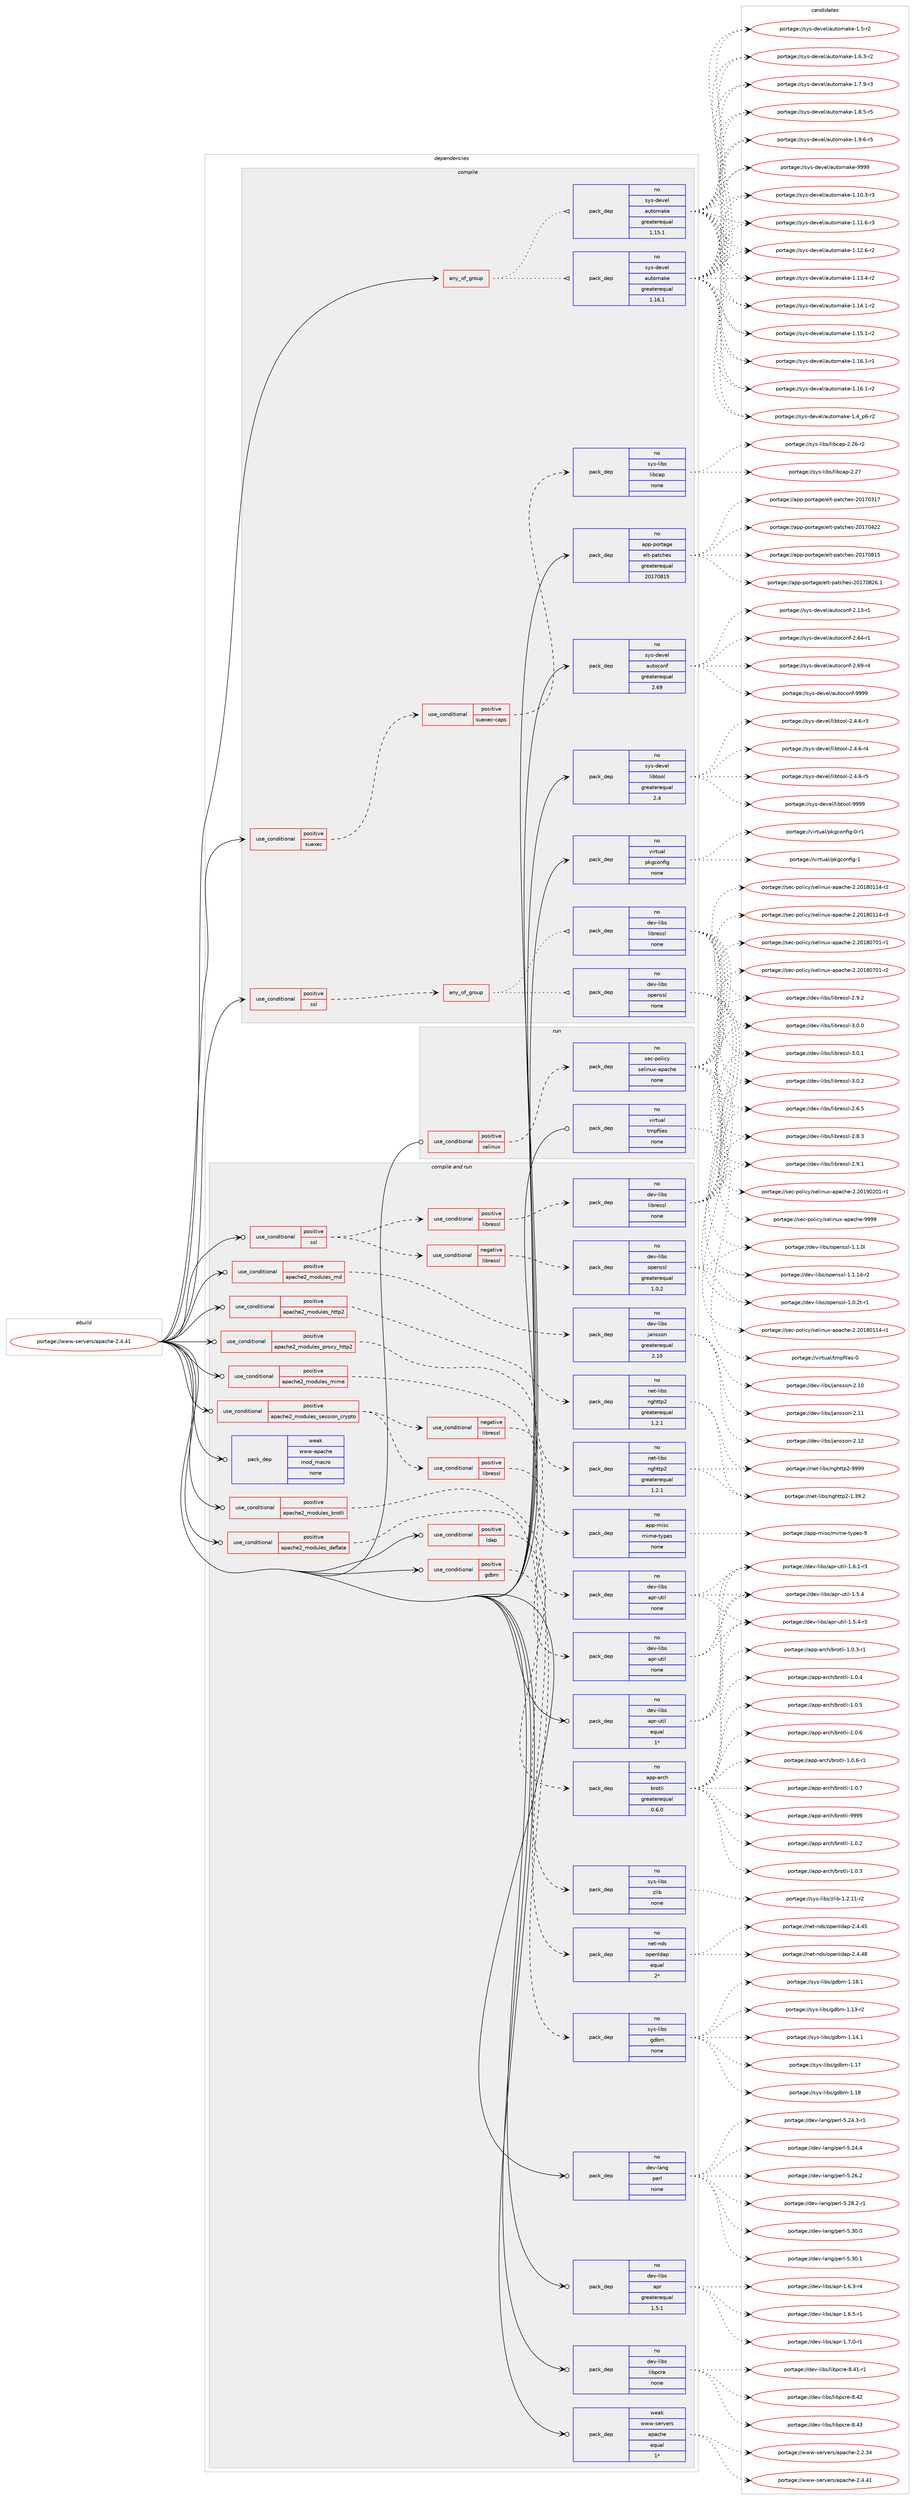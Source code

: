 digraph prolog {

# *************
# Graph options
# *************

newrank=true;
concentrate=true;
compound=true;
graph [rankdir=LR,fontname=Helvetica,fontsize=10,ranksep=1.5];#, ranksep=2.5, nodesep=0.2];
edge  [arrowhead=vee];
node  [fontname=Helvetica,fontsize=10];

# **********
# The ebuild
# **********

subgraph cluster_leftcol {
color=gray;
rank=same;
label=<<i>ebuild</i>>;
id [label="portage://www-servers/apache-2.4.41", color=red, width=4, href="../www-servers/apache-2.4.41.svg"];
}

# ****************
# The dependencies
# ****************

subgraph cluster_midcol {
color=gray;
label=<<i>dependencies</i>>;
subgraph cluster_compile {
fillcolor="#eeeeee";
style=filled;
label=<<i>compile</i>>;
subgraph any7595 {
dependency443314 [label=<<TABLE BORDER="0" CELLBORDER="1" CELLSPACING="0" CELLPADDING="4"><TR><TD CELLPADDING="10">any_of_group</TD></TR></TABLE>>, shape=none, color=red];subgraph pack328836 {
dependency443315 [label=<<TABLE BORDER="0" CELLBORDER="1" CELLSPACING="0" CELLPADDING="4" WIDTH="220"><TR><TD ROWSPAN="6" CELLPADDING="30">pack_dep</TD></TR><TR><TD WIDTH="110">no</TD></TR><TR><TD>sys-devel</TD></TR><TR><TD>automake</TD></TR><TR><TD>greaterequal</TD></TR><TR><TD>1.16.1</TD></TR></TABLE>>, shape=none, color=blue];
}
dependency443314:e -> dependency443315:w [weight=20,style="dotted",arrowhead="oinv"];
subgraph pack328837 {
dependency443316 [label=<<TABLE BORDER="0" CELLBORDER="1" CELLSPACING="0" CELLPADDING="4" WIDTH="220"><TR><TD ROWSPAN="6" CELLPADDING="30">pack_dep</TD></TR><TR><TD WIDTH="110">no</TD></TR><TR><TD>sys-devel</TD></TR><TR><TD>automake</TD></TR><TR><TD>greaterequal</TD></TR><TR><TD>1.15.1</TD></TR></TABLE>>, shape=none, color=blue];
}
dependency443314:e -> dependency443316:w [weight=20,style="dotted",arrowhead="oinv"];
}
id:e -> dependency443314:w [weight=20,style="solid",arrowhead="vee"];
subgraph cond106606 {
dependency443317 [label=<<TABLE BORDER="0" CELLBORDER="1" CELLSPACING="0" CELLPADDING="4"><TR><TD ROWSPAN="3" CELLPADDING="10">use_conditional</TD></TR><TR><TD>positive</TD></TR><TR><TD>ssl</TD></TR></TABLE>>, shape=none, color=red];
subgraph any7596 {
dependency443318 [label=<<TABLE BORDER="0" CELLBORDER="1" CELLSPACING="0" CELLPADDING="4"><TR><TD CELLPADDING="10">any_of_group</TD></TR></TABLE>>, shape=none, color=red];subgraph pack328838 {
dependency443319 [label=<<TABLE BORDER="0" CELLBORDER="1" CELLSPACING="0" CELLPADDING="4" WIDTH="220"><TR><TD ROWSPAN="6" CELLPADDING="30">pack_dep</TD></TR><TR><TD WIDTH="110">no</TD></TR><TR><TD>dev-libs</TD></TR><TR><TD>openssl</TD></TR><TR><TD>none</TD></TR><TR><TD></TD></TR></TABLE>>, shape=none, color=blue];
}
dependency443318:e -> dependency443319:w [weight=20,style="dotted",arrowhead="oinv"];
subgraph pack328839 {
dependency443320 [label=<<TABLE BORDER="0" CELLBORDER="1" CELLSPACING="0" CELLPADDING="4" WIDTH="220"><TR><TD ROWSPAN="6" CELLPADDING="30">pack_dep</TD></TR><TR><TD WIDTH="110">no</TD></TR><TR><TD>dev-libs</TD></TR><TR><TD>libressl</TD></TR><TR><TD>none</TD></TR><TR><TD></TD></TR></TABLE>>, shape=none, color=blue];
}
dependency443318:e -> dependency443320:w [weight=20,style="dotted",arrowhead="oinv"];
}
dependency443317:e -> dependency443318:w [weight=20,style="dashed",arrowhead="vee"];
}
id:e -> dependency443317:w [weight=20,style="solid",arrowhead="vee"];
subgraph cond106607 {
dependency443321 [label=<<TABLE BORDER="0" CELLBORDER="1" CELLSPACING="0" CELLPADDING="4"><TR><TD ROWSPAN="3" CELLPADDING="10">use_conditional</TD></TR><TR><TD>positive</TD></TR><TR><TD>suexec</TD></TR></TABLE>>, shape=none, color=red];
subgraph cond106608 {
dependency443322 [label=<<TABLE BORDER="0" CELLBORDER="1" CELLSPACING="0" CELLPADDING="4"><TR><TD ROWSPAN="3" CELLPADDING="10">use_conditional</TD></TR><TR><TD>positive</TD></TR><TR><TD>suexec-caps</TD></TR></TABLE>>, shape=none, color=red];
subgraph pack328840 {
dependency443323 [label=<<TABLE BORDER="0" CELLBORDER="1" CELLSPACING="0" CELLPADDING="4" WIDTH="220"><TR><TD ROWSPAN="6" CELLPADDING="30">pack_dep</TD></TR><TR><TD WIDTH="110">no</TD></TR><TR><TD>sys-libs</TD></TR><TR><TD>libcap</TD></TR><TR><TD>none</TD></TR><TR><TD></TD></TR></TABLE>>, shape=none, color=blue];
}
dependency443322:e -> dependency443323:w [weight=20,style="dashed",arrowhead="vee"];
}
dependency443321:e -> dependency443322:w [weight=20,style="dashed",arrowhead="vee"];
}
id:e -> dependency443321:w [weight=20,style="solid",arrowhead="vee"];
subgraph pack328841 {
dependency443324 [label=<<TABLE BORDER="0" CELLBORDER="1" CELLSPACING="0" CELLPADDING="4" WIDTH="220"><TR><TD ROWSPAN="6" CELLPADDING="30">pack_dep</TD></TR><TR><TD WIDTH="110">no</TD></TR><TR><TD>app-portage</TD></TR><TR><TD>elt-patches</TD></TR><TR><TD>greaterequal</TD></TR><TR><TD>20170815</TD></TR></TABLE>>, shape=none, color=blue];
}
id:e -> dependency443324:w [weight=20,style="solid",arrowhead="vee"];
subgraph pack328842 {
dependency443325 [label=<<TABLE BORDER="0" CELLBORDER="1" CELLSPACING="0" CELLPADDING="4" WIDTH="220"><TR><TD ROWSPAN="6" CELLPADDING="30">pack_dep</TD></TR><TR><TD WIDTH="110">no</TD></TR><TR><TD>sys-devel</TD></TR><TR><TD>autoconf</TD></TR><TR><TD>greaterequal</TD></TR><TR><TD>2.69</TD></TR></TABLE>>, shape=none, color=blue];
}
id:e -> dependency443325:w [weight=20,style="solid",arrowhead="vee"];
subgraph pack328843 {
dependency443326 [label=<<TABLE BORDER="0" CELLBORDER="1" CELLSPACING="0" CELLPADDING="4" WIDTH="220"><TR><TD ROWSPAN="6" CELLPADDING="30">pack_dep</TD></TR><TR><TD WIDTH="110">no</TD></TR><TR><TD>sys-devel</TD></TR><TR><TD>libtool</TD></TR><TR><TD>greaterequal</TD></TR><TR><TD>2.4</TD></TR></TABLE>>, shape=none, color=blue];
}
id:e -> dependency443326:w [weight=20,style="solid",arrowhead="vee"];
subgraph pack328844 {
dependency443327 [label=<<TABLE BORDER="0" CELLBORDER="1" CELLSPACING="0" CELLPADDING="4" WIDTH="220"><TR><TD ROWSPAN="6" CELLPADDING="30">pack_dep</TD></TR><TR><TD WIDTH="110">no</TD></TR><TR><TD>virtual</TD></TR><TR><TD>pkgconfig</TD></TR><TR><TD>none</TD></TR><TR><TD></TD></TR></TABLE>>, shape=none, color=blue];
}
id:e -> dependency443327:w [weight=20,style="solid",arrowhead="vee"];
}
subgraph cluster_compileandrun {
fillcolor="#eeeeee";
style=filled;
label=<<i>compile and run</i>>;
subgraph cond106609 {
dependency443328 [label=<<TABLE BORDER="0" CELLBORDER="1" CELLSPACING="0" CELLPADDING="4"><TR><TD ROWSPAN="3" CELLPADDING="10">use_conditional</TD></TR><TR><TD>positive</TD></TR><TR><TD>apache2_modules_brotli</TD></TR></TABLE>>, shape=none, color=red];
subgraph pack328845 {
dependency443329 [label=<<TABLE BORDER="0" CELLBORDER="1" CELLSPACING="0" CELLPADDING="4" WIDTH="220"><TR><TD ROWSPAN="6" CELLPADDING="30">pack_dep</TD></TR><TR><TD WIDTH="110">no</TD></TR><TR><TD>app-arch</TD></TR><TR><TD>brotli</TD></TR><TR><TD>greaterequal</TD></TR><TR><TD>0.6.0</TD></TR></TABLE>>, shape=none, color=blue];
}
dependency443328:e -> dependency443329:w [weight=20,style="dashed",arrowhead="vee"];
}
id:e -> dependency443328:w [weight=20,style="solid",arrowhead="odotvee"];
subgraph cond106610 {
dependency443330 [label=<<TABLE BORDER="0" CELLBORDER="1" CELLSPACING="0" CELLPADDING="4"><TR><TD ROWSPAN="3" CELLPADDING="10">use_conditional</TD></TR><TR><TD>positive</TD></TR><TR><TD>apache2_modules_deflate</TD></TR></TABLE>>, shape=none, color=red];
subgraph pack328846 {
dependency443331 [label=<<TABLE BORDER="0" CELLBORDER="1" CELLSPACING="0" CELLPADDING="4" WIDTH="220"><TR><TD ROWSPAN="6" CELLPADDING="30">pack_dep</TD></TR><TR><TD WIDTH="110">no</TD></TR><TR><TD>sys-libs</TD></TR><TR><TD>zlib</TD></TR><TR><TD>none</TD></TR><TR><TD></TD></TR></TABLE>>, shape=none, color=blue];
}
dependency443330:e -> dependency443331:w [weight=20,style="dashed",arrowhead="vee"];
}
id:e -> dependency443330:w [weight=20,style="solid",arrowhead="odotvee"];
subgraph cond106611 {
dependency443332 [label=<<TABLE BORDER="0" CELLBORDER="1" CELLSPACING="0" CELLPADDING="4"><TR><TD ROWSPAN="3" CELLPADDING="10">use_conditional</TD></TR><TR><TD>positive</TD></TR><TR><TD>apache2_modules_http2</TD></TR></TABLE>>, shape=none, color=red];
subgraph pack328847 {
dependency443333 [label=<<TABLE BORDER="0" CELLBORDER="1" CELLSPACING="0" CELLPADDING="4" WIDTH="220"><TR><TD ROWSPAN="6" CELLPADDING="30">pack_dep</TD></TR><TR><TD WIDTH="110">no</TD></TR><TR><TD>net-libs</TD></TR><TR><TD>nghttp2</TD></TR><TR><TD>greaterequal</TD></TR><TR><TD>1.2.1</TD></TR></TABLE>>, shape=none, color=blue];
}
dependency443332:e -> dependency443333:w [weight=20,style="dashed",arrowhead="vee"];
}
id:e -> dependency443332:w [weight=20,style="solid",arrowhead="odotvee"];
subgraph cond106612 {
dependency443334 [label=<<TABLE BORDER="0" CELLBORDER="1" CELLSPACING="0" CELLPADDING="4"><TR><TD ROWSPAN="3" CELLPADDING="10">use_conditional</TD></TR><TR><TD>positive</TD></TR><TR><TD>apache2_modules_md</TD></TR></TABLE>>, shape=none, color=red];
subgraph pack328848 {
dependency443335 [label=<<TABLE BORDER="0" CELLBORDER="1" CELLSPACING="0" CELLPADDING="4" WIDTH="220"><TR><TD ROWSPAN="6" CELLPADDING="30">pack_dep</TD></TR><TR><TD WIDTH="110">no</TD></TR><TR><TD>dev-libs</TD></TR><TR><TD>jansson</TD></TR><TR><TD>greaterequal</TD></TR><TR><TD>2.10</TD></TR></TABLE>>, shape=none, color=blue];
}
dependency443334:e -> dependency443335:w [weight=20,style="dashed",arrowhead="vee"];
}
id:e -> dependency443334:w [weight=20,style="solid",arrowhead="odotvee"];
subgraph cond106613 {
dependency443336 [label=<<TABLE BORDER="0" CELLBORDER="1" CELLSPACING="0" CELLPADDING="4"><TR><TD ROWSPAN="3" CELLPADDING="10">use_conditional</TD></TR><TR><TD>positive</TD></TR><TR><TD>apache2_modules_mime</TD></TR></TABLE>>, shape=none, color=red];
subgraph pack328849 {
dependency443337 [label=<<TABLE BORDER="0" CELLBORDER="1" CELLSPACING="0" CELLPADDING="4" WIDTH="220"><TR><TD ROWSPAN="6" CELLPADDING="30">pack_dep</TD></TR><TR><TD WIDTH="110">no</TD></TR><TR><TD>app-misc</TD></TR><TR><TD>mime-types</TD></TR><TR><TD>none</TD></TR><TR><TD></TD></TR></TABLE>>, shape=none, color=blue];
}
dependency443336:e -> dependency443337:w [weight=20,style="dashed",arrowhead="vee"];
}
id:e -> dependency443336:w [weight=20,style="solid",arrowhead="odotvee"];
subgraph cond106614 {
dependency443338 [label=<<TABLE BORDER="0" CELLBORDER="1" CELLSPACING="0" CELLPADDING="4"><TR><TD ROWSPAN="3" CELLPADDING="10">use_conditional</TD></TR><TR><TD>positive</TD></TR><TR><TD>apache2_modules_proxy_http2</TD></TR></TABLE>>, shape=none, color=red];
subgraph pack328850 {
dependency443339 [label=<<TABLE BORDER="0" CELLBORDER="1" CELLSPACING="0" CELLPADDING="4" WIDTH="220"><TR><TD ROWSPAN="6" CELLPADDING="30">pack_dep</TD></TR><TR><TD WIDTH="110">no</TD></TR><TR><TD>net-libs</TD></TR><TR><TD>nghttp2</TD></TR><TR><TD>greaterequal</TD></TR><TR><TD>1.2.1</TD></TR></TABLE>>, shape=none, color=blue];
}
dependency443338:e -> dependency443339:w [weight=20,style="dashed",arrowhead="vee"];
}
id:e -> dependency443338:w [weight=20,style="solid",arrowhead="odotvee"];
subgraph cond106615 {
dependency443340 [label=<<TABLE BORDER="0" CELLBORDER="1" CELLSPACING="0" CELLPADDING="4"><TR><TD ROWSPAN="3" CELLPADDING="10">use_conditional</TD></TR><TR><TD>positive</TD></TR><TR><TD>apache2_modules_session_crypto</TD></TR></TABLE>>, shape=none, color=red];
subgraph cond106616 {
dependency443341 [label=<<TABLE BORDER="0" CELLBORDER="1" CELLSPACING="0" CELLPADDING="4"><TR><TD ROWSPAN="3" CELLPADDING="10">use_conditional</TD></TR><TR><TD>positive</TD></TR><TR><TD>libressl</TD></TR></TABLE>>, shape=none, color=red];
subgraph pack328851 {
dependency443342 [label=<<TABLE BORDER="0" CELLBORDER="1" CELLSPACING="0" CELLPADDING="4" WIDTH="220"><TR><TD ROWSPAN="6" CELLPADDING="30">pack_dep</TD></TR><TR><TD WIDTH="110">no</TD></TR><TR><TD>dev-libs</TD></TR><TR><TD>apr-util</TD></TR><TR><TD>none</TD></TR><TR><TD></TD></TR></TABLE>>, shape=none, color=blue];
}
dependency443341:e -> dependency443342:w [weight=20,style="dashed",arrowhead="vee"];
}
dependency443340:e -> dependency443341:w [weight=20,style="dashed",arrowhead="vee"];
subgraph cond106617 {
dependency443343 [label=<<TABLE BORDER="0" CELLBORDER="1" CELLSPACING="0" CELLPADDING="4"><TR><TD ROWSPAN="3" CELLPADDING="10">use_conditional</TD></TR><TR><TD>negative</TD></TR><TR><TD>libressl</TD></TR></TABLE>>, shape=none, color=red];
subgraph pack328852 {
dependency443344 [label=<<TABLE BORDER="0" CELLBORDER="1" CELLSPACING="0" CELLPADDING="4" WIDTH="220"><TR><TD ROWSPAN="6" CELLPADDING="30">pack_dep</TD></TR><TR><TD WIDTH="110">no</TD></TR><TR><TD>dev-libs</TD></TR><TR><TD>apr-util</TD></TR><TR><TD>none</TD></TR><TR><TD></TD></TR></TABLE>>, shape=none, color=blue];
}
dependency443343:e -> dependency443344:w [weight=20,style="dashed",arrowhead="vee"];
}
dependency443340:e -> dependency443343:w [weight=20,style="dashed",arrowhead="vee"];
}
id:e -> dependency443340:w [weight=20,style="solid",arrowhead="odotvee"];
subgraph cond106618 {
dependency443345 [label=<<TABLE BORDER="0" CELLBORDER="1" CELLSPACING="0" CELLPADDING="4"><TR><TD ROWSPAN="3" CELLPADDING="10">use_conditional</TD></TR><TR><TD>positive</TD></TR><TR><TD>gdbm</TD></TR></TABLE>>, shape=none, color=red];
subgraph pack328853 {
dependency443346 [label=<<TABLE BORDER="0" CELLBORDER="1" CELLSPACING="0" CELLPADDING="4" WIDTH="220"><TR><TD ROWSPAN="6" CELLPADDING="30">pack_dep</TD></TR><TR><TD WIDTH="110">no</TD></TR><TR><TD>sys-libs</TD></TR><TR><TD>gdbm</TD></TR><TR><TD>none</TD></TR><TR><TD></TD></TR></TABLE>>, shape=none, color=blue];
}
dependency443345:e -> dependency443346:w [weight=20,style="dashed",arrowhead="vee"];
}
id:e -> dependency443345:w [weight=20,style="solid",arrowhead="odotvee"];
subgraph cond106619 {
dependency443347 [label=<<TABLE BORDER="0" CELLBORDER="1" CELLSPACING="0" CELLPADDING="4"><TR><TD ROWSPAN="3" CELLPADDING="10">use_conditional</TD></TR><TR><TD>positive</TD></TR><TR><TD>ldap</TD></TR></TABLE>>, shape=none, color=red];
subgraph pack328854 {
dependency443348 [label=<<TABLE BORDER="0" CELLBORDER="1" CELLSPACING="0" CELLPADDING="4" WIDTH="220"><TR><TD ROWSPAN="6" CELLPADDING="30">pack_dep</TD></TR><TR><TD WIDTH="110">no</TD></TR><TR><TD>net-nds</TD></TR><TR><TD>openldap</TD></TR><TR><TD>equal</TD></TR><TR><TD>2*</TD></TR></TABLE>>, shape=none, color=blue];
}
dependency443347:e -> dependency443348:w [weight=20,style="dashed",arrowhead="vee"];
}
id:e -> dependency443347:w [weight=20,style="solid",arrowhead="odotvee"];
subgraph cond106620 {
dependency443349 [label=<<TABLE BORDER="0" CELLBORDER="1" CELLSPACING="0" CELLPADDING="4"><TR><TD ROWSPAN="3" CELLPADDING="10">use_conditional</TD></TR><TR><TD>positive</TD></TR><TR><TD>ssl</TD></TR></TABLE>>, shape=none, color=red];
subgraph cond106621 {
dependency443350 [label=<<TABLE BORDER="0" CELLBORDER="1" CELLSPACING="0" CELLPADDING="4"><TR><TD ROWSPAN="3" CELLPADDING="10">use_conditional</TD></TR><TR><TD>negative</TD></TR><TR><TD>libressl</TD></TR></TABLE>>, shape=none, color=red];
subgraph pack328855 {
dependency443351 [label=<<TABLE BORDER="0" CELLBORDER="1" CELLSPACING="0" CELLPADDING="4" WIDTH="220"><TR><TD ROWSPAN="6" CELLPADDING="30">pack_dep</TD></TR><TR><TD WIDTH="110">no</TD></TR><TR><TD>dev-libs</TD></TR><TR><TD>openssl</TD></TR><TR><TD>greaterequal</TD></TR><TR><TD>1.0.2</TD></TR></TABLE>>, shape=none, color=blue];
}
dependency443350:e -> dependency443351:w [weight=20,style="dashed",arrowhead="vee"];
}
dependency443349:e -> dependency443350:w [weight=20,style="dashed",arrowhead="vee"];
subgraph cond106622 {
dependency443352 [label=<<TABLE BORDER="0" CELLBORDER="1" CELLSPACING="0" CELLPADDING="4"><TR><TD ROWSPAN="3" CELLPADDING="10">use_conditional</TD></TR><TR><TD>positive</TD></TR><TR><TD>libressl</TD></TR></TABLE>>, shape=none, color=red];
subgraph pack328856 {
dependency443353 [label=<<TABLE BORDER="0" CELLBORDER="1" CELLSPACING="0" CELLPADDING="4" WIDTH="220"><TR><TD ROWSPAN="6" CELLPADDING="30">pack_dep</TD></TR><TR><TD WIDTH="110">no</TD></TR><TR><TD>dev-libs</TD></TR><TR><TD>libressl</TD></TR><TR><TD>none</TD></TR><TR><TD></TD></TR></TABLE>>, shape=none, color=blue];
}
dependency443352:e -> dependency443353:w [weight=20,style="dashed",arrowhead="vee"];
}
dependency443349:e -> dependency443352:w [weight=20,style="dashed",arrowhead="vee"];
}
id:e -> dependency443349:w [weight=20,style="solid",arrowhead="odotvee"];
subgraph pack328857 {
dependency443354 [label=<<TABLE BORDER="0" CELLBORDER="1" CELLSPACING="0" CELLPADDING="4" WIDTH="220"><TR><TD ROWSPAN="6" CELLPADDING="30">pack_dep</TD></TR><TR><TD WIDTH="110">no</TD></TR><TR><TD>dev-lang</TD></TR><TR><TD>perl</TD></TR><TR><TD>none</TD></TR><TR><TD></TD></TR></TABLE>>, shape=none, color=blue];
}
id:e -> dependency443354:w [weight=20,style="solid",arrowhead="odotvee"];
subgraph pack328858 {
dependency443355 [label=<<TABLE BORDER="0" CELLBORDER="1" CELLSPACING="0" CELLPADDING="4" WIDTH="220"><TR><TD ROWSPAN="6" CELLPADDING="30">pack_dep</TD></TR><TR><TD WIDTH="110">no</TD></TR><TR><TD>dev-libs</TD></TR><TR><TD>apr</TD></TR><TR><TD>greaterequal</TD></TR><TR><TD>1.5.1</TD></TR></TABLE>>, shape=none, color=blue];
}
id:e -> dependency443355:w [weight=20,style="solid",arrowhead="odotvee"];
subgraph pack328859 {
dependency443356 [label=<<TABLE BORDER="0" CELLBORDER="1" CELLSPACING="0" CELLPADDING="4" WIDTH="220"><TR><TD ROWSPAN="6" CELLPADDING="30">pack_dep</TD></TR><TR><TD WIDTH="110">no</TD></TR><TR><TD>dev-libs</TD></TR><TR><TD>apr-util</TD></TR><TR><TD>equal</TD></TR><TR><TD>1*</TD></TR></TABLE>>, shape=none, color=blue];
}
id:e -> dependency443356:w [weight=20,style="solid",arrowhead="odotvee"];
subgraph pack328860 {
dependency443357 [label=<<TABLE BORDER="0" CELLBORDER="1" CELLSPACING="0" CELLPADDING="4" WIDTH="220"><TR><TD ROWSPAN="6" CELLPADDING="30">pack_dep</TD></TR><TR><TD WIDTH="110">no</TD></TR><TR><TD>dev-libs</TD></TR><TR><TD>libpcre</TD></TR><TR><TD>none</TD></TR><TR><TD></TD></TR></TABLE>>, shape=none, color=blue];
}
id:e -> dependency443357:w [weight=20,style="solid",arrowhead="odotvee"];
subgraph pack328861 {
dependency443358 [label=<<TABLE BORDER="0" CELLBORDER="1" CELLSPACING="0" CELLPADDING="4" WIDTH="220"><TR><TD ROWSPAN="6" CELLPADDING="30">pack_dep</TD></TR><TR><TD WIDTH="110">weak</TD></TR><TR><TD>www-apache</TD></TR><TR><TD>mod_macro</TD></TR><TR><TD>none</TD></TR><TR><TD></TD></TR></TABLE>>, shape=none, color=blue];
}
id:e -> dependency443358:w [weight=20,style="solid",arrowhead="odotvee"];
subgraph pack328862 {
dependency443359 [label=<<TABLE BORDER="0" CELLBORDER="1" CELLSPACING="0" CELLPADDING="4" WIDTH="220"><TR><TD ROWSPAN="6" CELLPADDING="30">pack_dep</TD></TR><TR><TD WIDTH="110">weak</TD></TR><TR><TD>www-servers</TD></TR><TR><TD>apache</TD></TR><TR><TD>equal</TD></TR><TR><TD>1*</TD></TR></TABLE>>, shape=none, color=blue];
}
id:e -> dependency443359:w [weight=20,style="solid",arrowhead="odotvee"];
}
subgraph cluster_run {
fillcolor="#eeeeee";
style=filled;
label=<<i>run</i>>;
subgraph cond106623 {
dependency443360 [label=<<TABLE BORDER="0" CELLBORDER="1" CELLSPACING="0" CELLPADDING="4"><TR><TD ROWSPAN="3" CELLPADDING="10">use_conditional</TD></TR><TR><TD>positive</TD></TR><TR><TD>selinux</TD></TR></TABLE>>, shape=none, color=red];
subgraph pack328863 {
dependency443361 [label=<<TABLE BORDER="0" CELLBORDER="1" CELLSPACING="0" CELLPADDING="4" WIDTH="220"><TR><TD ROWSPAN="6" CELLPADDING="30">pack_dep</TD></TR><TR><TD WIDTH="110">no</TD></TR><TR><TD>sec-policy</TD></TR><TR><TD>selinux-apache</TD></TR><TR><TD>none</TD></TR><TR><TD></TD></TR></TABLE>>, shape=none, color=blue];
}
dependency443360:e -> dependency443361:w [weight=20,style="dashed",arrowhead="vee"];
}
id:e -> dependency443360:w [weight=20,style="solid",arrowhead="odot"];
subgraph pack328864 {
dependency443362 [label=<<TABLE BORDER="0" CELLBORDER="1" CELLSPACING="0" CELLPADDING="4" WIDTH="220"><TR><TD ROWSPAN="6" CELLPADDING="30">pack_dep</TD></TR><TR><TD WIDTH="110">no</TD></TR><TR><TD>virtual</TD></TR><TR><TD>tmpfiles</TD></TR><TR><TD>none</TD></TR><TR><TD></TD></TR></TABLE>>, shape=none, color=blue];
}
id:e -> dependency443362:w [weight=20,style="solid",arrowhead="odot"];
}
}

# **************
# The candidates
# **************

subgraph cluster_choices {
rank=same;
color=gray;
label=<<i>candidates</i>>;

subgraph choice328836 {
color=black;
nodesep=1;
choiceportage11512111545100101118101108479711711611110997107101454946494846514511451 [label="portage://sys-devel/automake-1.10.3-r3", color=red, width=4,href="../sys-devel/automake-1.10.3-r3.svg"];
choiceportage11512111545100101118101108479711711611110997107101454946494946544511451 [label="portage://sys-devel/automake-1.11.6-r3", color=red, width=4,href="../sys-devel/automake-1.11.6-r3.svg"];
choiceportage11512111545100101118101108479711711611110997107101454946495046544511450 [label="portage://sys-devel/automake-1.12.6-r2", color=red, width=4,href="../sys-devel/automake-1.12.6-r2.svg"];
choiceportage11512111545100101118101108479711711611110997107101454946495146524511450 [label="portage://sys-devel/automake-1.13.4-r2", color=red, width=4,href="../sys-devel/automake-1.13.4-r2.svg"];
choiceportage11512111545100101118101108479711711611110997107101454946495246494511450 [label="portage://sys-devel/automake-1.14.1-r2", color=red, width=4,href="../sys-devel/automake-1.14.1-r2.svg"];
choiceportage11512111545100101118101108479711711611110997107101454946495346494511450 [label="portage://sys-devel/automake-1.15.1-r2", color=red, width=4,href="../sys-devel/automake-1.15.1-r2.svg"];
choiceportage11512111545100101118101108479711711611110997107101454946495446494511449 [label="portage://sys-devel/automake-1.16.1-r1", color=red, width=4,href="../sys-devel/automake-1.16.1-r1.svg"];
choiceportage11512111545100101118101108479711711611110997107101454946495446494511450 [label="portage://sys-devel/automake-1.16.1-r2", color=red, width=4,href="../sys-devel/automake-1.16.1-r2.svg"];
choiceportage115121115451001011181011084797117116111109971071014549465295112544511450 [label="portage://sys-devel/automake-1.4_p6-r2", color=red, width=4,href="../sys-devel/automake-1.4_p6-r2.svg"];
choiceportage11512111545100101118101108479711711611110997107101454946534511450 [label="portage://sys-devel/automake-1.5-r2", color=red, width=4,href="../sys-devel/automake-1.5-r2.svg"];
choiceportage115121115451001011181011084797117116111109971071014549465446514511450 [label="portage://sys-devel/automake-1.6.3-r2", color=red, width=4,href="../sys-devel/automake-1.6.3-r2.svg"];
choiceportage115121115451001011181011084797117116111109971071014549465546574511451 [label="portage://sys-devel/automake-1.7.9-r3", color=red, width=4,href="../sys-devel/automake-1.7.9-r3.svg"];
choiceportage115121115451001011181011084797117116111109971071014549465646534511453 [label="portage://sys-devel/automake-1.8.5-r5", color=red, width=4,href="../sys-devel/automake-1.8.5-r5.svg"];
choiceportage115121115451001011181011084797117116111109971071014549465746544511453 [label="portage://sys-devel/automake-1.9.6-r5", color=red, width=4,href="../sys-devel/automake-1.9.6-r5.svg"];
choiceportage115121115451001011181011084797117116111109971071014557575757 [label="portage://sys-devel/automake-9999", color=red, width=4,href="../sys-devel/automake-9999.svg"];
dependency443315:e -> choiceportage11512111545100101118101108479711711611110997107101454946494846514511451:w [style=dotted,weight="100"];
dependency443315:e -> choiceportage11512111545100101118101108479711711611110997107101454946494946544511451:w [style=dotted,weight="100"];
dependency443315:e -> choiceportage11512111545100101118101108479711711611110997107101454946495046544511450:w [style=dotted,weight="100"];
dependency443315:e -> choiceportage11512111545100101118101108479711711611110997107101454946495146524511450:w [style=dotted,weight="100"];
dependency443315:e -> choiceportage11512111545100101118101108479711711611110997107101454946495246494511450:w [style=dotted,weight="100"];
dependency443315:e -> choiceportage11512111545100101118101108479711711611110997107101454946495346494511450:w [style=dotted,weight="100"];
dependency443315:e -> choiceportage11512111545100101118101108479711711611110997107101454946495446494511449:w [style=dotted,weight="100"];
dependency443315:e -> choiceportage11512111545100101118101108479711711611110997107101454946495446494511450:w [style=dotted,weight="100"];
dependency443315:e -> choiceportage115121115451001011181011084797117116111109971071014549465295112544511450:w [style=dotted,weight="100"];
dependency443315:e -> choiceportage11512111545100101118101108479711711611110997107101454946534511450:w [style=dotted,weight="100"];
dependency443315:e -> choiceportage115121115451001011181011084797117116111109971071014549465446514511450:w [style=dotted,weight="100"];
dependency443315:e -> choiceportage115121115451001011181011084797117116111109971071014549465546574511451:w [style=dotted,weight="100"];
dependency443315:e -> choiceportage115121115451001011181011084797117116111109971071014549465646534511453:w [style=dotted,weight="100"];
dependency443315:e -> choiceportage115121115451001011181011084797117116111109971071014549465746544511453:w [style=dotted,weight="100"];
dependency443315:e -> choiceportage115121115451001011181011084797117116111109971071014557575757:w [style=dotted,weight="100"];
}
subgraph choice328837 {
color=black;
nodesep=1;
choiceportage11512111545100101118101108479711711611110997107101454946494846514511451 [label="portage://sys-devel/automake-1.10.3-r3", color=red, width=4,href="../sys-devel/automake-1.10.3-r3.svg"];
choiceportage11512111545100101118101108479711711611110997107101454946494946544511451 [label="portage://sys-devel/automake-1.11.6-r3", color=red, width=4,href="../sys-devel/automake-1.11.6-r3.svg"];
choiceportage11512111545100101118101108479711711611110997107101454946495046544511450 [label="portage://sys-devel/automake-1.12.6-r2", color=red, width=4,href="../sys-devel/automake-1.12.6-r2.svg"];
choiceportage11512111545100101118101108479711711611110997107101454946495146524511450 [label="portage://sys-devel/automake-1.13.4-r2", color=red, width=4,href="../sys-devel/automake-1.13.4-r2.svg"];
choiceportage11512111545100101118101108479711711611110997107101454946495246494511450 [label="portage://sys-devel/automake-1.14.1-r2", color=red, width=4,href="../sys-devel/automake-1.14.1-r2.svg"];
choiceportage11512111545100101118101108479711711611110997107101454946495346494511450 [label="portage://sys-devel/automake-1.15.1-r2", color=red, width=4,href="../sys-devel/automake-1.15.1-r2.svg"];
choiceportage11512111545100101118101108479711711611110997107101454946495446494511449 [label="portage://sys-devel/automake-1.16.1-r1", color=red, width=4,href="../sys-devel/automake-1.16.1-r1.svg"];
choiceportage11512111545100101118101108479711711611110997107101454946495446494511450 [label="portage://sys-devel/automake-1.16.1-r2", color=red, width=4,href="../sys-devel/automake-1.16.1-r2.svg"];
choiceportage115121115451001011181011084797117116111109971071014549465295112544511450 [label="portage://sys-devel/automake-1.4_p6-r2", color=red, width=4,href="../sys-devel/automake-1.4_p6-r2.svg"];
choiceportage11512111545100101118101108479711711611110997107101454946534511450 [label="portage://sys-devel/automake-1.5-r2", color=red, width=4,href="../sys-devel/automake-1.5-r2.svg"];
choiceportage115121115451001011181011084797117116111109971071014549465446514511450 [label="portage://sys-devel/automake-1.6.3-r2", color=red, width=4,href="../sys-devel/automake-1.6.3-r2.svg"];
choiceportage115121115451001011181011084797117116111109971071014549465546574511451 [label="portage://sys-devel/automake-1.7.9-r3", color=red, width=4,href="../sys-devel/automake-1.7.9-r3.svg"];
choiceportage115121115451001011181011084797117116111109971071014549465646534511453 [label="portage://sys-devel/automake-1.8.5-r5", color=red, width=4,href="../sys-devel/automake-1.8.5-r5.svg"];
choiceportage115121115451001011181011084797117116111109971071014549465746544511453 [label="portage://sys-devel/automake-1.9.6-r5", color=red, width=4,href="../sys-devel/automake-1.9.6-r5.svg"];
choiceportage115121115451001011181011084797117116111109971071014557575757 [label="portage://sys-devel/automake-9999", color=red, width=4,href="../sys-devel/automake-9999.svg"];
dependency443316:e -> choiceportage11512111545100101118101108479711711611110997107101454946494846514511451:w [style=dotted,weight="100"];
dependency443316:e -> choiceportage11512111545100101118101108479711711611110997107101454946494946544511451:w [style=dotted,weight="100"];
dependency443316:e -> choiceportage11512111545100101118101108479711711611110997107101454946495046544511450:w [style=dotted,weight="100"];
dependency443316:e -> choiceportage11512111545100101118101108479711711611110997107101454946495146524511450:w [style=dotted,weight="100"];
dependency443316:e -> choiceportage11512111545100101118101108479711711611110997107101454946495246494511450:w [style=dotted,weight="100"];
dependency443316:e -> choiceportage11512111545100101118101108479711711611110997107101454946495346494511450:w [style=dotted,weight="100"];
dependency443316:e -> choiceportage11512111545100101118101108479711711611110997107101454946495446494511449:w [style=dotted,weight="100"];
dependency443316:e -> choiceportage11512111545100101118101108479711711611110997107101454946495446494511450:w [style=dotted,weight="100"];
dependency443316:e -> choiceportage115121115451001011181011084797117116111109971071014549465295112544511450:w [style=dotted,weight="100"];
dependency443316:e -> choiceportage11512111545100101118101108479711711611110997107101454946534511450:w [style=dotted,weight="100"];
dependency443316:e -> choiceportage115121115451001011181011084797117116111109971071014549465446514511450:w [style=dotted,weight="100"];
dependency443316:e -> choiceportage115121115451001011181011084797117116111109971071014549465546574511451:w [style=dotted,weight="100"];
dependency443316:e -> choiceportage115121115451001011181011084797117116111109971071014549465646534511453:w [style=dotted,weight="100"];
dependency443316:e -> choiceportage115121115451001011181011084797117116111109971071014549465746544511453:w [style=dotted,weight="100"];
dependency443316:e -> choiceportage115121115451001011181011084797117116111109971071014557575757:w [style=dotted,weight="100"];
}
subgraph choice328838 {
color=black;
nodesep=1;
choiceportage1001011184510810598115471111121011101151151084549464846501164511449 [label="portage://dev-libs/openssl-1.0.2t-r1", color=red, width=4,href="../dev-libs/openssl-1.0.2t-r1.svg"];
choiceportage100101118451081059811547111112101110115115108454946494648108 [label="portage://dev-libs/openssl-1.1.0l", color=red, width=4,href="../dev-libs/openssl-1.1.0l.svg"];
choiceportage1001011184510810598115471111121011101151151084549464946491004511450 [label="portage://dev-libs/openssl-1.1.1d-r2", color=red, width=4,href="../dev-libs/openssl-1.1.1d-r2.svg"];
dependency443319:e -> choiceportage1001011184510810598115471111121011101151151084549464846501164511449:w [style=dotted,weight="100"];
dependency443319:e -> choiceportage100101118451081059811547111112101110115115108454946494648108:w [style=dotted,weight="100"];
dependency443319:e -> choiceportage1001011184510810598115471111121011101151151084549464946491004511450:w [style=dotted,weight="100"];
}
subgraph choice328839 {
color=black;
nodesep=1;
choiceportage10010111845108105981154710810598114101115115108455046544653 [label="portage://dev-libs/libressl-2.6.5", color=red, width=4,href="../dev-libs/libressl-2.6.5.svg"];
choiceportage10010111845108105981154710810598114101115115108455046564651 [label="portage://dev-libs/libressl-2.8.3", color=red, width=4,href="../dev-libs/libressl-2.8.3.svg"];
choiceportage10010111845108105981154710810598114101115115108455046574649 [label="portage://dev-libs/libressl-2.9.1", color=red, width=4,href="../dev-libs/libressl-2.9.1.svg"];
choiceportage10010111845108105981154710810598114101115115108455046574650 [label="portage://dev-libs/libressl-2.9.2", color=red, width=4,href="../dev-libs/libressl-2.9.2.svg"];
choiceportage10010111845108105981154710810598114101115115108455146484648 [label="portage://dev-libs/libressl-3.0.0", color=red, width=4,href="../dev-libs/libressl-3.0.0.svg"];
choiceportage10010111845108105981154710810598114101115115108455146484649 [label="portage://dev-libs/libressl-3.0.1", color=red, width=4,href="../dev-libs/libressl-3.0.1.svg"];
choiceportage10010111845108105981154710810598114101115115108455146484650 [label="portage://dev-libs/libressl-3.0.2", color=red, width=4,href="../dev-libs/libressl-3.0.2.svg"];
dependency443320:e -> choiceportage10010111845108105981154710810598114101115115108455046544653:w [style=dotted,weight="100"];
dependency443320:e -> choiceportage10010111845108105981154710810598114101115115108455046564651:w [style=dotted,weight="100"];
dependency443320:e -> choiceportage10010111845108105981154710810598114101115115108455046574649:w [style=dotted,weight="100"];
dependency443320:e -> choiceportage10010111845108105981154710810598114101115115108455046574650:w [style=dotted,weight="100"];
dependency443320:e -> choiceportage10010111845108105981154710810598114101115115108455146484648:w [style=dotted,weight="100"];
dependency443320:e -> choiceportage10010111845108105981154710810598114101115115108455146484649:w [style=dotted,weight="100"];
dependency443320:e -> choiceportage10010111845108105981154710810598114101115115108455146484650:w [style=dotted,weight="100"];
}
subgraph choice328840 {
color=black;
nodesep=1;
choiceportage11512111545108105981154710810598999711245504650544511450 [label="portage://sys-libs/libcap-2.26-r2", color=red, width=4,href="../sys-libs/libcap-2.26-r2.svg"];
choiceportage1151211154510810598115471081059899971124550465055 [label="portage://sys-libs/libcap-2.27", color=red, width=4,href="../sys-libs/libcap-2.27.svg"];
dependency443323:e -> choiceportage11512111545108105981154710810598999711245504650544511450:w [style=dotted,weight="100"];
dependency443323:e -> choiceportage1151211154510810598115471081059899971124550465055:w [style=dotted,weight="100"];
}
subgraph choice328841 {
color=black;
nodesep=1;
choiceportage97112112451121111141169710310147101108116451129711699104101115455048495548514955 [label="portage://app-portage/elt-patches-20170317", color=red, width=4,href="../app-portage/elt-patches-20170317.svg"];
choiceportage97112112451121111141169710310147101108116451129711699104101115455048495548525050 [label="portage://app-portage/elt-patches-20170422", color=red, width=4,href="../app-portage/elt-patches-20170422.svg"];
choiceportage97112112451121111141169710310147101108116451129711699104101115455048495548564953 [label="portage://app-portage/elt-patches-20170815", color=red, width=4,href="../app-portage/elt-patches-20170815.svg"];
choiceportage971121124511211111411697103101471011081164511297116991041011154550484955485650544649 [label="portage://app-portage/elt-patches-20170826.1", color=red, width=4,href="../app-portage/elt-patches-20170826.1.svg"];
dependency443324:e -> choiceportage97112112451121111141169710310147101108116451129711699104101115455048495548514955:w [style=dotted,weight="100"];
dependency443324:e -> choiceportage97112112451121111141169710310147101108116451129711699104101115455048495548525050:w [style=dotted,weight="100"];
dependency443324:e -> choiceportage97112112451121111141169710310147101108116451129711699104101115455048495548564953:w [style=dotted,weight="100"];
dependency443324:e -> choiceportage971121124511211111411697103101471011081164511297116991041011154550484955485650544649:w [style=dotted,weight="100"];
}
subgraph choice328842 {
color=black;
nodesep=1;
choiceportage1151211154510010111810110847971171161119911111010245504649514511449 [label="portage://sys-devel/autoconf-2.13-r1", color=red, width=4,href="../sys-devel/autoconf-2.13-r1.svg"];
choiceportage1151211154510010111810110847971171161119911111010245504654524511449 [label="portage://sys-devel/autoconf-2.64-r1", color=red, width=4,href="../sys-devel/autoconf-2.64-r1.svg"];
choiceportage1151211154510010111810110847971171161119911111010245504654574511452 [label="portage://sys-devel/autoconf-2.69-r4", color=red, width=4,href="../sys-devel/autoconf-2.69-r4.svg"];
choiceportage115121115451001011181011084797117116111991111101024557575757 [label="portage://sys-devel/autoconf-9999", color=red, width=4,href="../sys-devel/autoconf-9999.svg"];
dependency443325:e -> choiceportage1151211154510010111810110847971171161119911111010245504649514511449:w [style=dotted,weight="100"];
dependency443325:e -> choiceportage1151211154510010111810110847971171161119911111010245504654524511449:w [style=dotted,weight="100"];
dependency443325:e -> choiceportage1151211154510010111810110847971171161119911111010245504654574511452:w [style=dotted,weight="100"];
dependency443325:e -> choiceportage115121115451001011181011084797117116111991111101024557575757:w [style=dotted,weight="100"];
}
subgraph choice328843 {
color=black;
nodesep=1;
choiceportage1151211154510010111810110847108105981161111111084550465246544511451 [label="portage://sys-devel/libtool-2.4.6-r3", color=red, width=4,href="../sys-devel/libtool-2.4.6-r3.svg"];
choiceportage1151211154510010111810110847108105981161111111084550465246544511452 [label="portage://sys-devel/libtool-2.4.6-r4", color=red, width=4,href="../sys-devel/libtool-2.4.6-r4.svg"];
choiceportage1151211154510010111810110847108105981161111111084550465246544511453 [label="portage://sys-devel/libtool-2.4.6-r5", color=red, width=4,href="../sys-devel/libtool-2.4.6-r5.svg"];
choiceportage1151211154510010111810110847108105981161111111084557575757 [label="portage://sys-devel/libtool-9999", color=red, width=4,href="../sys-devel/libtool-9999.svg"];
dependency443326:e -> choiceportage1151211154510010111810110847108105981161111111084550465246544511451:w [style=dotted,weight="100"];
dependency443326:e -> choiceportage1151211154510010111810110847108105981161111111084550465246544511452:w [style=dotted,weight="100"];
dependency443326:e -> choiceportage1151211154510010111810110847108105981161111111084550465246544511453:w [style=dotted,weight="100"];
dependency443326:e -> choiceportage1151211154510010111810110847108105981161111111084557575757:w [style=dotted,weight="100"];
}
subgraph choice328844 {
color=black;
nodesep=1;
choiceportage11810511411611797108471121071039911111010210510345484511449 [label="portage://virtual/pkgconfig-0-r1", color=red, width=4,href="../virtual/pkgconfig-0-r1.svg"];
choiceportage1181051141161179710847112107103991111101021051034549 [label="portage://virtual/pkgconfig-1", color=red, width=4,href="../virtual/pkgconfig-1.svg"];
dependency443327:e -> choiceportage11810511411611797108471121071039911111010210510345484511449:w [style=dotted,weight="100"];
dependency443327:e -> choiceportage1181051141161179710847112107103991111101021051034549:w [style=dotted,weight="100"];
}
subgraph choice328845 {
color=black;
nodesep=1;
choiceportage971121124597114991044798114111116108105454946484650 [label="portage://app-arch/brotli-1.0.2", color=red, width=4,href="../app-arch/brotli-1.0.2.svg"];
choiceportage971121124597114991044798114111116108105454946484651 [label="portage://app-arch/brotli-1.0.3", color=red, width=4,href="../app-arch/brotli-1.0.3.svg"];
choiceportage9711211245971149910447981141111161081054549464846514511449 [label="portage://app-arch/brotli-1.0.3-r1", color=red, width=4,href="../app-arch/brotli-1.0.3-r1.svg"];
choiceportage971121124597114991044798114111116108105454946484652 [label="portage://app-arch/brotli-1.0.4", color=red, width=4,href="../app-arch/brotli-1.0.4.svg"];
choiceportage971121124597114991044798114111116108105454946484653 [label="portage://app-arch/brotli-1.0.5", color=red, width=4,href="../app-arch/brotli-1.0.5.svg"];
choiceportage971121124597114991044798114111116108105454946484654 [label="portage://app-arch/brotli-1.0.6", color=red, width=4,href="../app-arch/brotli-1.0.6.svg"];
choiceportage9711211245971149910447981141111161081054549464846544511449 [label="portage://app-arch/brotli-1.0.6-r1", color=red, width=4,href="../app-arch/brotli-1.0.6-r1.svg"];
choiceportage971121124597114991044798114111116108105454946484655 [label="portage://app-arch/brotli-1.0.7", color=red, width=4,href="../app-arch/brotli-1.0.7.svg"];
choiceportage9711211245971149910447981141111161081054557575757 [label="portage://app-arch/brotli-9999", color=red, width=4,href="../app-arch/brotli-9999.svg"];
dependency443329:e -> choiceportage971121124597114991044798114111116108105454946484650:w [style=dotted,weight="100"];
dependency443329:e -> choiceportage971121124597114991044798114111116108105454946484651:w [style=dotted,weight="100"];
dependency443329:e -> choiceportage9711211245971149910447981141111161081054549464846514511449:w [style=dotted,weight="100"];
dependency443329:e -> choiceportage971121124597114991044798114111116108105454946484652:w [style=dotted,weight="100"];
dependency443329:e -> choiceportage971121124597114991044798114111116108105454946484653:w [style=dotted,weight="100"];
dependency443329:e -> choiceportage971121124597114991044798114111116108105454946484654:w [style=dotted,weight="100"];
dependency443329:e -> choiceportage9711211245971149910447981141111161081054549464846544511449:w [style=dotted,weight="100"];
dependency443329:e -> choiceportage971121124597114991044798114111116108105454946484655:w [style=dotted,weight="100"];
dependency443329:e -> choiceportage9711211245971149910447981141111161081054557575757:w [style=dotted,weight="100"];
}
subgraph choice328846 {
color=black;
nodesep=1;
choiceportage11512111545108105981154712210810598454946504649494511450 [label="portage://sys-libs/zlib-1.2.11-r2", color=red, width=4,href="../sys-libs/zlib-1.2.11-r2.svg"];
dependency443331:e -> choiceportage11512111545108105981154712210810598454946504649494511450:w [style=dotted,weight="100"];
}
subgraph choice328847 {
color=black;
nodesep=1;
choiceportage1101011164510810598115471101031041161161125045494651574650 [label="portage://net-libs/nghttp2-1.39.2", color=red, width=4,href="../net-libs/nghttp2-1.39.2.svg"];
choiceportage110101116451081059811547110103104116116112504557575757 [label="portage://net-libs/nghttp2-9999", color=red, width=4,href="../net-libs/nghttp2-9999.svg"];
dependency443333:e -> choiceportage1101011164510810598115471101031041161161125045494651574650:w [style=dotted,weight="100"];
dependency443333:e -> choiceportage110101116451081059811547110103104116116112504557575757:w [style=dotted,weight="100"];
}
subgraph choice328848 {
color=black;
nodesep=1;
choiceportage100101118451081059811547106971101151151111104550464948 [label="portage://dev-libs/jansson-2.10", color=red, width=4,href="../dev-libs/jansson-2.10.svg"];
choiceportage100101118451081059811547106971101151151111104550464949 [label="portage://dev-libs/jansson-2.11", color=red, width=4,href="../dev-libs/jansson-2.11.svg"];
choiceportage100101118451081059811547106971101151151111104550464950 [label="portage://dev-libs/jansson-2.12", color=red, width=4,href="../dev-libs/jansson-2.12.svg"];
dependency443335:e -> choiceportage100101118451081059811547106971101151151111104550464948:w [style=dotted,weight="100"];
dependency443335:e -> choiceportage100101118451081059811547106971101151151111104550464949:w [style=dotted,weight="100"];
dependency443335:e -> choiceportage100101118451081059811547106971101151151111104550464950:w [style=dotted,weight="100"];
}
subgraph choice328849 {
color=black;
nodesep=1;
choiceportage97112112451091051159947109105109101451161211121011154557 [label="portage://app-misc/mime-types-9", color=red, width=4,href="../app-misc/mime-types-9.svg"];
dependency443337:e -> choiceportage97112112451091051159947109105109101451161211121011154557:w [style=dotted,weight="100"];
}
subgraph choice328850 {
color=black;
nodesep=1;
choiceportage1101011164510810598115471101031041161161125045494651574650 [label="portage://net-libs/nghttp2-1.39.2", color=red, width=4,href="../net-libs/nghttp2-1.39.2.svg"];
choiceportage110101116451081059811547110103104116116112504557575757 [label="portage://net-libs/nghttp2-9999", color=red, width=4,href="../net-libs/nghttp2-9999.svg"];
dependency443339:e -> choiceportage1101011164510810598115471101031041161161125045494651574650:w [style=dotted,weight="100"];
dependency443339:e -> choiceportage110101116451081059811547110103104116116112504557575757:w [style=dotted,weight="100"];
}
subgraph choice328851 {
color=black;
nodesep=1;
choiceportage1001011184510810598115479711211445117116105108454946534652 [label="portage://dev-libs/apr-util-1.5.4", color=red, width=4,href="../dev-libs/apr-util-1.5.4.svg"];
choiceportage10010111845108105981154797112114451171161051084549465346524511451 [label="portage://dev-libs/apr-util-1.5.4-r3", color=red, width=4,href="../dev-libs/apr-util-1.5.4-r3.svg"];
choiceportage10010111845108105981154797112114451171161051084549465446494511451 [label="portage://dev-libs/apr-util-1.6.1-r3", color=red, width=4,href="../dev-libs/apr-util-1.6.1-r3.svg"];
dependency443342:e -> choiceportage1001011184510810598115479711211445117116105108454946534652:w [style=dotted,weight="100"];
dependency443342:e -> choiceportage10010111845108105981154797112114451171161051084549465346524511451:w [style=dotted,weight="100"];
dependency443342:e -> choiceportage10010111845108105981154797112114451171161051084549465446494511451:w [style=dotted,weight="100"];
}
subgraph choice328852 {
color=black;
nodesep=1;
choiceportage1001011184510810598115479711211445117116105108454946534652 [label="portage://dev-libs/apr-util-1.5.4", color=red, width=4,href="../dev-libs/apr-util-1.5.4.svg"];
choiceportage10010111845108105981154797112114451171161051084549465346524511451 [label="portage://dev-libs/apr-util-1.5.4-r3", color=red, width=4,href="../dev-libs/apr-util-1.5.4-r3.svg"];
choiceportage10010111845108105981154797112114451171161051084549465446494511451 [label="portage://dev-libs/apr-util-1.6.1-r3", color=red, width=4,href="../dev-libs/apr-util-1.6.1-r3.svg"];
dependency443344:e -> choiceportage1001011184510810598115479711211445117116105108454946534652:w [style=dotted,weight="100"];
dependency443344:e -> choiceportage10010111845108105981154797112114451171161051084549465346524511451:w [style=dotted,weight="100"];
dependency443344:e -> choiceportage10010111845108105981154797112114451171161051084549465446494511451:w [style=dotted,weight="100"];
}
subgraph choice328853 {
color=black;
nodesep=1;
choiceportage1151211154510810598115471031009810945494649514511450 [label="portage://sys-libs/gdbm-1.13-r2", color=red, width=4,href="../sys-libs/gdbm-1.13-r2.svg"];
choiceportage1151211154510810598115471031009810945494649524649 [label="portage://sys-libs/gdbm-1.14.1", color=red, width=4,href="../sys-libs/gdbm-1.14.1.svg"];
choiceportage115121115451081059811547103100981094549464955 [label="portage://sys-libs/gdbm-1.17", color=red, width=4,href="../sys-libs/gdbm-1.17.svg"];
choiceportage115121115451081059811547103100981094549464956 [label="portage://sys-libs/gdbm-1.18", color=red, width=4,href="../sys-libs/gdbm-1.18.svg"];
choiceportage1151211154510810598115471031009810945494649564649 [label="portage://sys-libs/gdbm-1.18.1", color=red, width=4,href="../sys-libs/gdbm-1.18.1.svg"];
dependency443346:e -> choiceportage1151211154510810598115471031009810945494649514511450:w [style=dotted,weight="100"];
dependency443346:e -> choiceportage1151211154510810598115471031009810945494649524649:w [style=dotted,weight="100"];
dependency443346:e -> choiceportage115121115451081059811547103100981094549464955:w [style=dotted,weight="100"];
dependency443346:e -> choiceportage115121115451081059811547103100981094549464956:w [style=dotted,weight="100"];
dependency443346:e -> choiceportage1151211154510810598115471031009810945494649564649:w [style=dotted,weight="100"];
}
subgraph choice328854 {
color=black;
nodesep=1;
choiceportage11010111645110100115471111121011101081009711245504652465253 [label="portage://net-nds/openldap-2.4.45", color=red, width=4,href="../net-nds/openldap-2.4.45.svg"];
choiceportage11010111645110100115471111121011101081009711245504652465256 [label="portage://net-nds/openldap-2.4.48", color=red, width=4,href="../net-nds/openldap-2.4.48.svg"];
dependency443348:e -> choiceportage11010111645110100115471111121011101081009711245504652465253:w [style=dotted,weight="100"];
dependency443348:e -> choiceportage11010111645110100115471111121011101081009711245504652465256:w [style=dotted,weight="100"];
}
subgraph choice328855 {
color=black;
nodesep=1;
choiceportage1001011184510810598115471111121011101151151084549464846501164511449 [label="portage://dev-libs/openssl-1.0.2t-r1", color=red, width=4,href="../dev-libs/openssl-1.0.2t-r1.svg"];
choiceportage100101118451081059811547111112101110115115108454946494648108 [label="portage://dev-libs/openssl-1.1.0l", color=red, width=4,href="../dev-libs/openssl-1.1.0l.svg"];
choiceportage1001011184510810598115471111121011101151151084549464946491004511450 [label="portage://dev-libs/openssl-1.1.1d-r2", color=red, width=4,href="../dev-libs/openssl-1.1.1d-r2.svg"];
dependency443351:e -> choiceportage1001011184510810598115471111121011101151151084549464846501164511449:w [style=dotted,weight="100"];
dependency443351:e -> choiceportage100101118451081059811547111112101110115115108454946494648108:w [style=dotted,weight="100"];
dependency443351:e -> choiceportage1001011184510810598115471111121011101151151084549464946491004511450:w [style=dotted,weight="100"];
}
subgraph choice328856 {
color=black;
nodesep=1;
choiceportage10010111845108105981154710810598114101115115108455046544653 [label="portage://dev-libs/libressl-2.6.5", color=red, width=4,href="../dev-libs/libressl-2.6.5.svg"];
choiceportage10010111845108105981154710810598114101115115108455046564651 [label="portage://dev-libs/libressl-2.8.3", color=red, width=4,href="../dev-libs/libressl-2.8.3.svg"];
choiceportage10010111845108105981154710810598114101115115108455046574649 [label="portage://dev-libs/libressl-2.9.1", color=red, width=4,href="../dev-libs/libressl-2.9.1.svg"];
choiceportage10010111845108105981154710810598114101115115108455046574650 [label="portage://dev-libs/libressl-2.9.2", color=red, width=4,href="../dev-libs/libressl-2.9.2.svg"];
choiceportage10010111845108105981154710810598114101115115108455146484648 [label="portage://dev-libs/libressl-3.0.0", color=red, width=4,href="../dev-libs/libressl-3.0.0.svg"];
choiceportage10010111845108105981154710810598114101115115108455146484649 [label="portage://dev-libs/libressl-3.0.1", color=red, width=4,href="../dev-libs/libressl-3.0.1.svg"];
choiceportage10010111845108105981154710810598114101115115108455146484650 [label="portage://dev-libs/libressl-3.0.2", color=red, width=4,href="../dev-libs/libressl-3.0.2.svg"];
dependency443353:e -> choiceportage10010111845108105981154710810598114101115115108455046544653:w [style=dotted,weight="100"];
dependency443353:e -> choiceportage10010111845108105981154710810598114101115115108455046564651:w [style=dotted,weight="100"];
dependency443353:e -> choiceportage10010111845108105981154710810598114101115115108455046574649:w [style=dotted,weight="100"];
dependency443353:e -> choiceportage10010111845108105981154710810598114101115115108455046574650:w [style=dotted,weight="100"];
dependency443353:e -> choiceportage10010111845108105981154710810598114101115115108455146484648:w [style=dotted,weight="100"];
dependency443353:e -> choiceportage10010111845108105981154710810598114101115115108455146484649:w [style=dotted,weight="100"];
dependency443353:e -> choiceportage10010111845108105981154710810598114101115115108455146484650:w [style=dotted,weight="100"];
}
subgraph choice328857 {
color=black;
nodesep=1;
choiceportage100101118451089711010347112101114108455346505246514511449 [label="portage://dev-lang/perl-5.24.3-r1", color=red, width=4,href="../dev-lang/perl-5.24.3-r1.svg"];
choiceportage10010111845108971101034711210111410845534650524652 [label="portage://dev-lang/perl-5.24.4", color=red, width=4,href="../dev-lang/perl-5.24.4.svg"];
choiceportage10010111845108971101034711210111410845534650544650 [label="portage://dev-lang/perl-5.26.2", color=red, width=4,href="../dev-lang/perl-5.26.2.svg"];
choiceportage100101118451089711010347112101114108455346505646504511449 [label="portage://dev-lang/perl-5.28.2-r1", color=red, width=4,href="../dev-lang/perl-5.28.2-r1.svg"];
choiceportage10010111845108971101034711210111410845534651484648 [label="portage://dev-lang/perl-5.30.0", color=red, width=4,href="../dev-lang/perl-5.30.0.svg"];
choiceportage10010111845108971101034711210111410845534651484649 [label="portage://dev-lang/perl-5.30.1", color=red, width=4,href="../dev-lang/perl-5.30.1.svg"];
dependency443354:e -> choiceportage100101118451089711010347112101114108455346505246514511449:w [style=dotted,weight="100"];
dependency443354:e -> choiceportage10010111845108971101034711210111410845534650524652:w [style=dotted,weight="100"];
dependency443354:e -> choiceportage10010111845108971101034711210111410845534650544650:w [style=dotted,weight="100"];
dependency443354:e -> choiceportage100101118451089711010347112101114108455346505646504511449:w [style=dotted,weight="100"];
dependency443354:e -> choiceportage10010111845108971101034711210111410845534651484648:w [style=dotted,weight="100"];
dependency443354:e -> choiceportage10010111845108971101034711210111410845534651484649:w [style=dotted,weight="100"];
}
subgraph choice328858 {
color=black;
nodesep=1;
choiceportage100101118451081059811547971121144549465446514511452 [label="portage://dev-libs/apr-1.6.3-r4", color=red, width=4,href="../dev-libs/apr-1.6.3-r4.svg"];
choiceportage100101118451081059811547971121144549465446534511449 [label="portage://dev-libs/apr-1.6.5-r1", color=red, width=4,href="../dev-libs/apr-1.6.5-r1.svg"];
choiceportage100101118451081059811547971121144549465546484511449 [label="portage://dev-libs/apr-1.7.0-r1", color=red, width=4,href="../dev-libs/apr-1.7.0-r1.svg"];
dependency443355:e -> choiceportage100101118451081059811547971121144549465446514511452:w [style=dotted,weight="100"];
dependency443355:e -> choiceportage100101118451081059811547971121144549465446534511449:w [style=dotted,weight="100"];
dependency443355:e -> choiceportage100101118451081059811547971121144549465546484511449:w [style=dotted,weight="100"];
}
subgraph choice328859 {
color=black;
nodesep=1;
choiceportage1001011184510810598115479711211445117116105108454946534652 [label="portage://dev-libs/apr-util-1.5.4", color=red, width=4,href="../dev-libs/apr-util-1.5.4.svg"];
choiceportage10010111845108105981154797112114451171161051084549465346524511451 [label="portage://dev-libs/apr-util-1.5.4-r3", color=red, width=4,href="../dev-libs/apr-util-1.5.4-r3.svg"];
choiceportage10010111845108105981154797112114451171161051084549465446494511451 [label="portage://dev-libs/apr-util-1.6.1-r3", color=red, width=4,href="../dev-libs/apr-util-1.6.1-r3.svg"];
dependency443356:e -> choiceportage1001011184510810598115479711211445117116105108454946534652:w [style=dotted,weight="100"];
dependency443356:e -> choiceportage10010111845108105981154797112114451171161051084549465346524511451:w [style=dotted,weight="100"];
dependency443356:e -> choiceportage10010111845108105981154797112114451171161051084549465446494511451:w [style=dotted,weight="100"];
}
subgraph choice328860 {
color=black;
nodesep=1;
choiceportage100101118451081059811547108105981129911410145564652494511449 [label="portage://dev-libs/libpcre-8.41-r1", color=red, width=4,href="../dev-libs/libpcre-8.41-r1.svg"];
choiceportage10010111845108105981154710810598112991141014556465250 [label="portage://dev-libs/libpcre-8.42", color=red, width=4,href="../dev-libs/libpcre-8.42.svg"];
choiceportage10010111845108105981154710810598112991141014556465251 [label="portage://dev-libs/libpcre-8.43", color=red, width=4,href="../dev-libs/libpcre-8.43.svg"];
dependency443357:e -> choiceportage100101118451081059811547108105981129911410145564652494511449:w [style=dotted,weight="100"];
dependency443357:e -> choiceportage10010111845108105981154710810598112991141014556465250:w [style=dotted,weight="100"];
dependency443357:e -> choiceportage10010111845108105981154710810598112991141014556465251:w [style=dotted,weight="100"];
}
subgraph choice328861 {
color=black;
nodesep=1;
}
subgraph choice328862 {
color=black;
nodesep=1;
choiceportage119119119451151011141181011141154797112979910410145504650465152 [label="portage://www-servers/apache-2.2.34", color=red, width=4,href="../www-servers/apache-2.2.34.svg"];
choiceportage119119119451151011141181011141154797112979910410145504652465249 [label="portage://www-servers/apache-2.4.41", color=red, width=4,href="../www-servers/apache-2.4.41.svg"];
dependency443359:e -> choiceportage119119119451151011141181011141154797112979910410145504650465152:w [style=dotted,weight="100"];
dependency443359:e -> choiceportage119119119451151011141181011141154797112979910410145504652465249:w [style=dotted,weight="100"];
}
subgraph choice328863 {
color=black;
nodesep=1;
choiceportage115101994511211110810599121471151011081051101171204597112979910410145504650484956484949524511449 [label="portage://sec-policy/selinux-apache-2.20180114-r1", color=red, width=4,href="../sec-policy/selinux-apache-2.20180114-r1.svg"];
choiceportage115101994511211110810599121471151011081051101171204597112979910410145504650484956484949524511450 [label="portage://sec-policy/selinux-apache-2.20180114-r2", color=red, width=4,href="../sec-policy/selinux-apache-2.20180114-r2.svg"];
choiceportage115101994511211110810599121471151011081051101171204597112979910410145504650484956484949524511451 [label="portage://sec-policy/selinux-apache-2.20180114-r3", color=red, width=4,href="../sec-policy/selinux-apache-2.20180114-r3.svg"];
choiceportage115101994511211110810599121471151011081051101171204597112979910410145504650484956485548494511449 [label="portage://sec-policy/selinux-apache-2.20180701-r1", color=red, width=4,href="../sec-policy/selinux-apache-2.20180701-r1.svg"];
choiceportage115101994511211110810599121471151011081051101171204597112979910410145504650484956485548494511450 [label="portage://sec-policy/selinux-apache-2.20180701-r2", color=red, width=4,href="../sec-policy/selinux-apache-2.20180701-r2.svg"];
choiceportage115101994511211110810599121471151011081051101171204597112979910410145504650484957485048494511449 [label="portage://sec-policy/selinux-apache-2.20190201-r1", color=red, width=4,href="../sec-policy/selinux-apache-2.20190201-r1.svg"];
choiceportage11510199451121111081059912147115101108105110117120459711297991041014557575757 [label="portage://sec-policy/selinux-apache-9999", color=red, width=4,href="../sec-policy/selinux-apache-9999.svg"];
dependency443361:e -> choiceportage115101994511211110810599121471151011081051101171204597112979910410145504650484956484949524511449:w [style=dotted,weight="100"];
dependency443361:e -> choiceportage115101994511211110810599121471151011081051101171204597112979910410145504650484956484949524511450:w [style=dotted,weight="100"];
dependency443361:e -> choiceportage115101994511211110810599121471151011081051101171204597112979910410145504650484956484949524511451:w [style=dotted,weight="100"];
dependency443361:e -> choiceportage115101994511211110810599121471151011081051101171204597112979910410145504650484956485548494511449:w [style=dotted,weight="100"];
dependency443361:e -> choiceportage115101994511211110810599121471151011081051101171204597112979910410145504650484956485548494511450:w [style=dotted,weight="100"];
dependency443361:e -> choiceportage115101994511211110810599121471151011081051101171204597112979910410145504650484957485048494511449:w [style=dotted,weight="100"];
dependency443361:e -> choiceportage11510199451121111081059912147115101108105110117120459711297991041014557575757:w [style=dotted,weight="100"];
}
subgraph choice328864 {
color=black;
nodesep=1;
choiceportage11810511411611797108471161091121021051081011154548 [label="portage://virtual/tmpfiles-0", color=red, width=4,href="../virtual/tmpfiles-0.svg"];
dependency443362:e -> choiceportage11810511411611797108471161091121021051081011154548:w [style=dotted,weight="100"];
}
}

}
